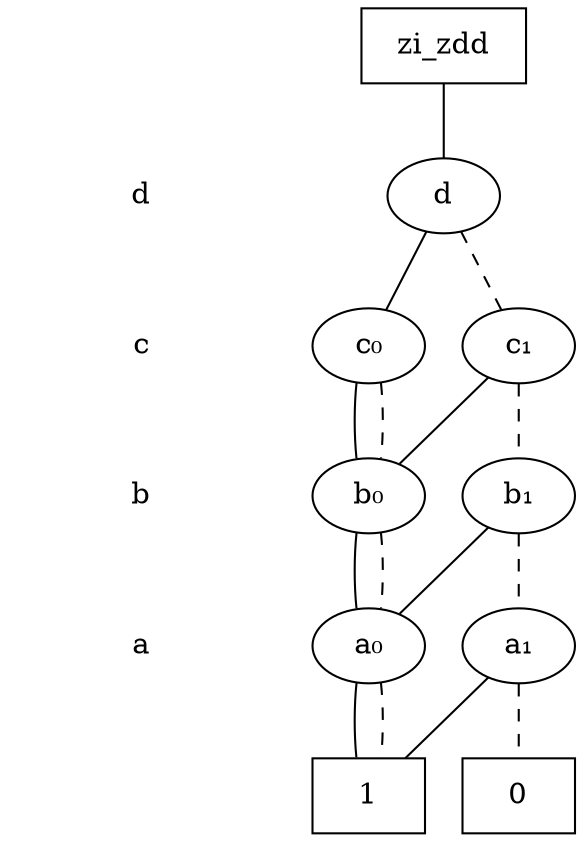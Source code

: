 digraph "ZDD" {
size = "7.5,10"
center = true;
edge [dir = none];
{ node [shape = plaintext];
  edge [style = invis];
  "CONST NODES" [style = invis];
" d " -> " c " -> " b " -> " a " -> "CONST NODES"; 
}
{ rank = same; node [shape = box]; edge [style = invis];
"  zi_zdd  "; }
{ rank = same; " d ";
"d";
}
{ rank = same; " c ";
"c₀";
"c₁";
}
{ rank = same; " b ";
"b₀";
"b₁";
}
{ rank = same; " a ";
"a₀";
"a₁";
}
{ rank = same; "CONST NODES";
{ node [shape = box]; "0xa6";
"0xa5";
}
}
"  zi_zdd  " -> "d" [style = solid];
"d" -> "c₀";
"d" -> "c₁" [style = dashed];
"c₀" -> "b₀";
"c₀" -> "b₀" [style = dashed];
"c₁" -> "b₀";
"c₁" -> "b₁" [style = dashed];
"b₀" -> "a₀";
"b₀" -> "a₀" [style = dashed];
"b₁" -> "a₀";
"b₁" -> "a₁" [style = dashed];
"a₀" -> "0xa5";
"a₀" -> "0xa5" [style = dashed];
"a₁" -> "0xa5";
"a₁" -> "0xa6" [style = dashed];
"0xa6" [label = "0"];
"0xa5" [label = "1"];
}
